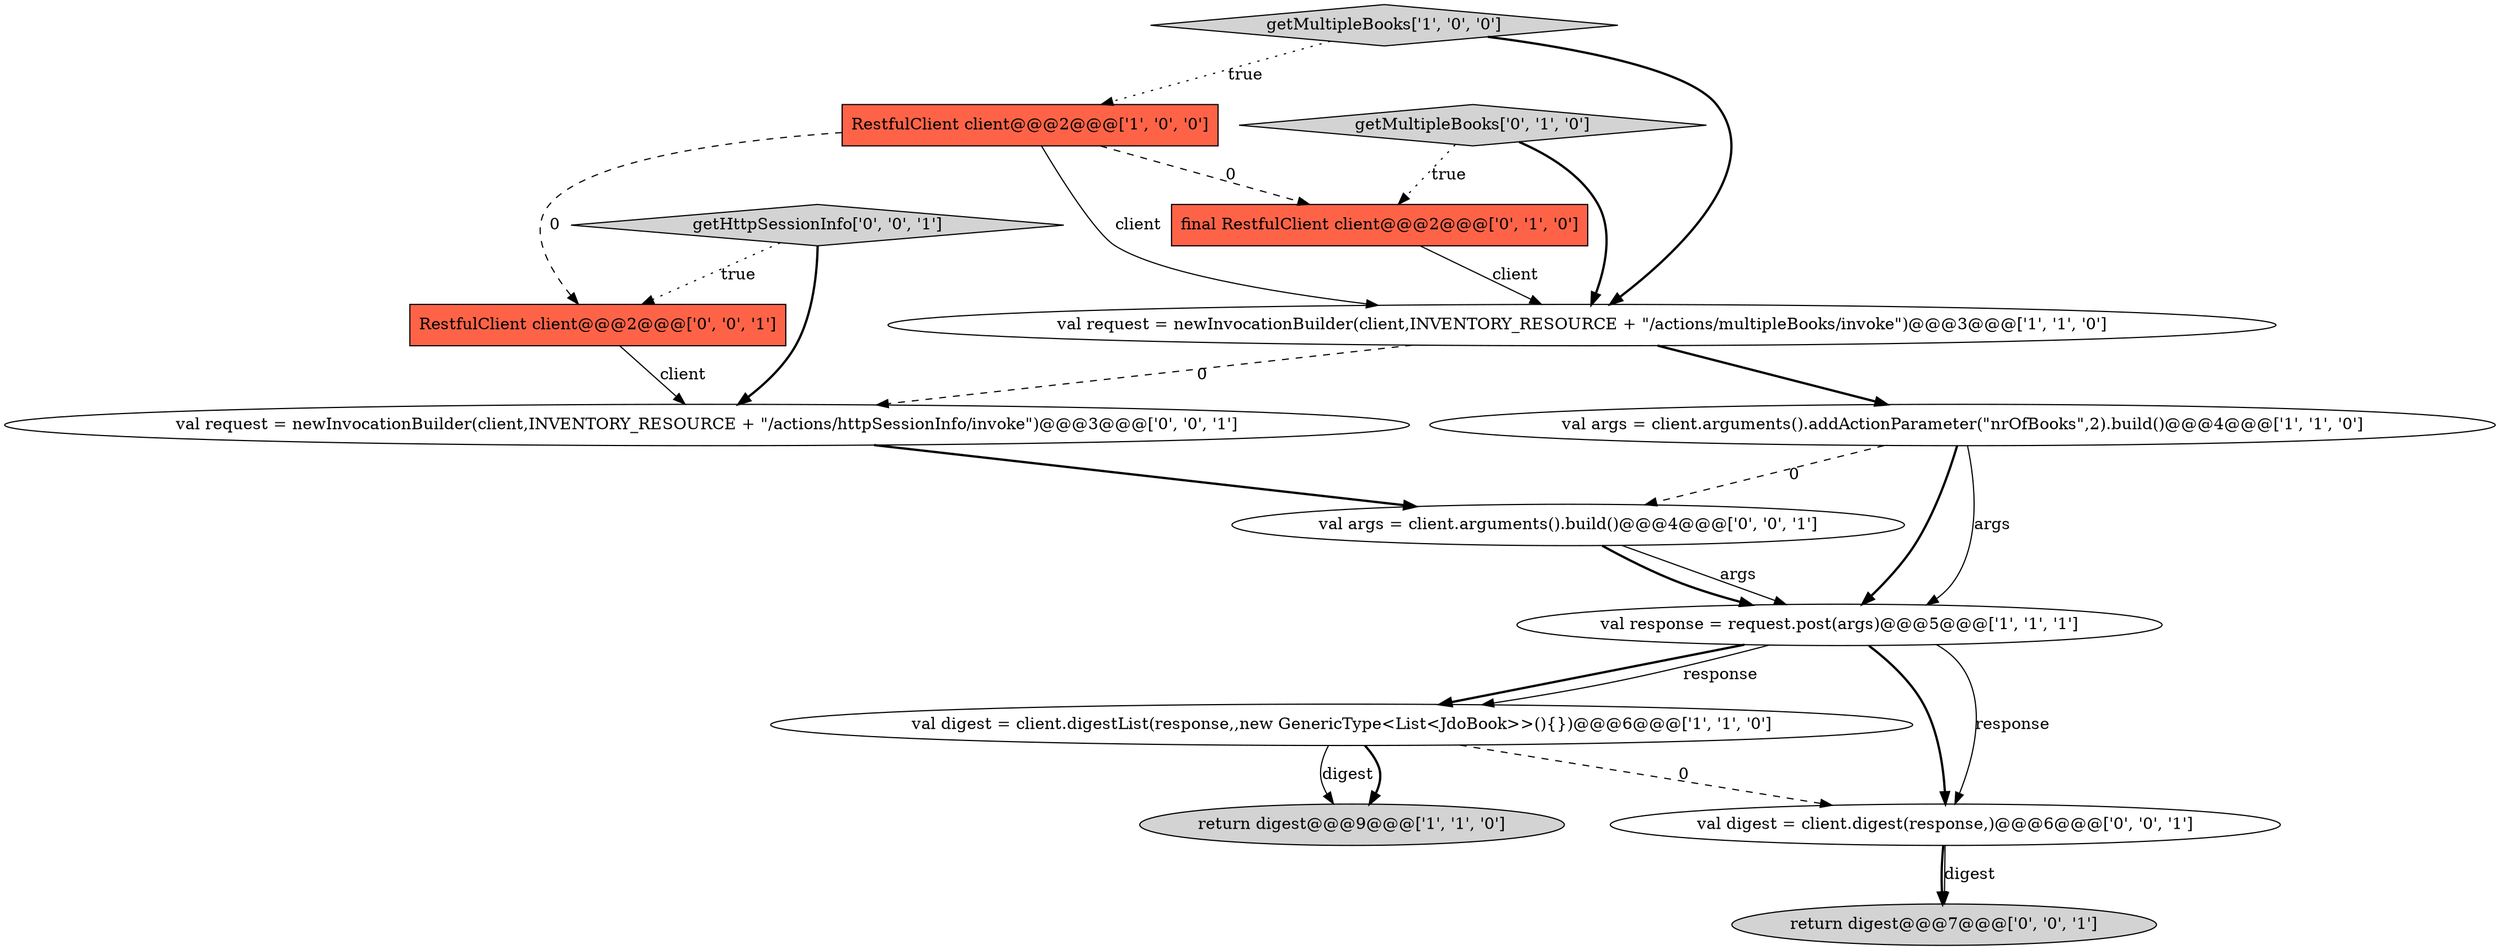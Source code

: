 digraph {
5 [style = filled, label = "RestfulClient client@@@2@@@['1', '0', '0']", fillcolor = tomato, shape = box image = "AAA1AAABBB1BBB"];
7 [style = filled, label = "final RestfulClient client@@@2@@@['0', '1', '0']", fillcolor = tomato, shape = box image = "AAA1AAABBB2BBB"];
0 [style = filled, label = "val request = newInvocationBuilder(client,INVENTORY_RESOURCE + \"/actions/multipleBooks/invoke\")@@@3@@@['1', '1', '0']", fillcolor = white, shape = ellipse image = "AAA0AAABBB1BBB"];
6 [style = filled, label = "val args = client.arguments().addActionParameter(\"nrOfBooks\",2).build()@@@4@@@['1', '1', '0']", fillcolor = white, shape = ellipse image = "AAA0AAABBB1BBB"];
8 [style = filled, label = "getMultipleBooks['0', '1', '0']", fillcolor = lightgray, shape = diamond image = "AAA0AAABBB2BBB"];
9 [style = filled, label = "val request = newInvocationBuilder(client,INVENTORY_RESOURCE + \"/actions/httpSessionInfo/invoke\")@@@3@@@['0', '0', '1']", fillcolor = white, shape = ellipse image = "AAA0AAABBB3BBB"];
2 [style = filled, label = "val digest = client.digestList(response,,new GenericType<List<JdoBook>>(){})@@@6@@@['1', '1', '0']", fillcolor = white, shape = ellipse image = "AAA0AAABBB1BBB"];
12 [style = filled, label = "return digest@@@7@@@['0', '0', '1']", fillcolor = lightgray, shape = ellipse image = "AAA0AAABBB3BBB"];
4 [style = filled, label = "getMultipleBooks['1', '0', '0']", fillcolor = lightgray, shape = diamond image = "AAA0AAABBB1BBB"];
11 [style = filled, label = "RestfulClient client@@@2@@@['0', '0', '1']", fillcolor = tomato, shape = box image = "AAA0AAABBB3BBB"];
10 [style = filled, label = "val digest = client.digest(response,)@@@6@@@['0', '0', '1']", fillcolor = white, shape = ellipse image = "AAA0AAABBB3BBB"];
3 [style = filled, label = "return digest@@@9@@@['1', '1', '0']", fillcolor = lightgray, shape = ellipse image = "AAA0AAABBB1BBB"];
1 [style = filled, label = "val response = request.post(args)@@@5@@@['1', '1', '1']", fillcolor = white, shape = ellipse image = "AAA0AAABBB1BBB"];
14 [style = filled, label = "getHttpSessionInfo['0', '0', '1']", fillcolor = lightgray, shape = diamond image = "AAA0AAABBB3BBB"];
13 [style = filled, label = "val args = client.arguments().build()@@@4@@@['0', '0', '1']", fillcolor = white, shape = ellipse image = "AAA0AAABBB3BBB"];
4->5 [style = dotted, label="true"];
13->1 [style = solid, label="args"];
0->6 [style = bold, label=""];
2->3 [style = bold, label=""];
8->7 [style = dotted, label="true"];
13->1 [style = bold, label=""];
6->1 [style = solid, label="args"];
4->0 [style = bold, label=""];
2->10 [style = dashed, label="0"];
8->0 [style = bold, label=""];
6->1 [style = bold, label=""];
2->3 [style = solid, label="digest"];
6->13 [style = dashed, label="0"];
5->11 [style = dashed, label="0"];
5->0 [style = solid, label="client"];
1->10 [style = solid, label="response"];
11->9 [style = solid, label="client"];
10->12 [style = bold, label=""];
14->11 [style = dotted, label="true"];
14->9 [style = bold, label=""];
1->2 [style = bold, label=""];
10->12 [style = solid, label="digest"];
0->9 [style = dashed, label="0"];
5->7 [style = dashed, label="0"];
1->10 [style = bold, label=""];
1->2 [style = solid, label="response"];
9->13 [style = bold, label=""];
7->0 [style = solid, label="client"];
}
